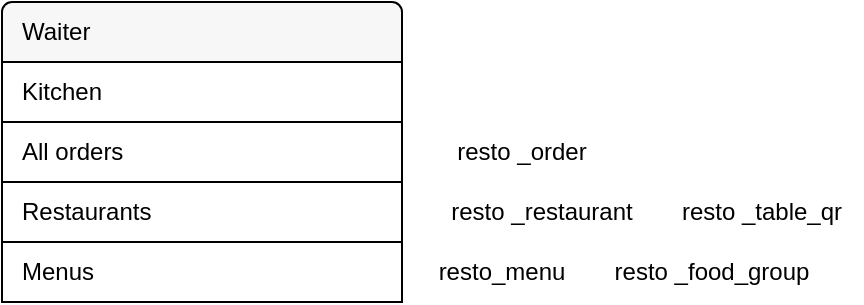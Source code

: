 <mxfile version="22.1.17" type="github" pages="2">
  <diagram name="Restaurant" id="C-jYXIoTOcxqAW46k9Y1">
    <mxGraphModel dx="819" dy="461" grid="1" gridSize="10" guides="1" tooltips="1" connect="1" arrows="1" fold="1" page="1" pageScale="1" pageWidth="1169" pageHeight="827" math="0" shadow="0">
      <root>
        <mxCell id="0" />
        <mxCell id="1" parent="0" />
        <mxCell id="tMLiEnjQ_pg0QaTbAvHz-10" value="Restaurants" style="strokeColor=inherit;fillColor=inherit;gradientColor=inherit;fontColor=inherit;html=1;shadow=0;dashed=0;perimeter=none;whiteSpace=wrap;resizeWidth=1;align=left;spacing=10;" parent="1" vertex="1">
          <mxGeometry x="280" y="220" width="200" height="30" as="geometry" />
        </mxCell>
        <mxCell id="tMLiEnjQ_pg0QaTbAvHz-8" value="Menus" style="strokeColor=inherit;fillColor=inherit;gradientColor=inherit;fontColor=inherit;html=1;shadow=0;dashed=0;perimeter=none;whiteSpace=wrap;resizeWidth=1;align=left;spacing=10;" parent="1" vertex="1">
          <mxGeometry x="280" y="250" width="200" height="30" as="geometry" />
        </mxCell>
        <mxCell id="tMLiEnjQ_pg0QaTbAvHz-2" value="Waiter" style="html=1;shadow=0;dashed=0;shape=mxgraph.bootstrap.topButton;strokeColor=inherit;fillColor=#F7F7F7;rSize=5;perimeter=none;whiteSpace=wrap;resizeWidth=1;align=left;spacing=10;" parent="1" vertex="1">
          <mxGeometry x="280" y="130" width="200" height="30" as="geometry" />
        </mxCell>
        <mxCell id="tMLiEnjQ_pg0QaTbAvHz-12" value="All orders" style="strokeColor=inherit;fillColor=inherit;gradientColor=inherit;fontColor=inherit;html=1;shadow=0;dashed=0;perimeter=none;whiteSpace=wrap;resizeWidth=1;align=left;spacing=10;" parent="1" vertex="1">
          <mxGeometry x="280" y="190" width="200" height="30" as="geometry" />
        </mxCell>
        <mxCell id="tMLiEnjQ_pg0QaTbAvHz-13" value="Kitchen" style="strokeColor=inherit;fillColor=inherit;gradientColor=inherit;fontColor=inherit;html=1;shadow=0;dashed=0;perimeter=none;whiteSpace=wrap;resizeWidth=1;align=left;spacing=10;" parent="1" vertex="1">
          <mxGeometry x="280" y="160" width="200" height="30" as="geometry" />
        </mxCell>
        <mxCell id="M2RvBz-x6B5rMt0MRq4d-1" value="resto_menu" style="text;html=1;strokeColor=none;fillColor=none;align=center;verticalAlign=middle;whiteSpace=wrap;rounded=0;" vertex="1" parent="1">
          <mxGeometry x="500" y="250" width="60" height="30" as="geometry" />
        </mxCell>
        <mxCell id="M2RvBz-x6B5rMt0MRq4d-2" value="resto _food_group" style="text;html=1;strokeColor=none;fillColor=none;align=center;verticalAlign=middle;whiteSpace=wrap;rounded=0;" vertex="1" parent="1">
          <mxGeometry x="560" y="250" width="150" height="30" as="geometry" />
        </mxCell>
        <mxCell id="M2RvBz-x6B5rMt0MRq4d-3" value="resto _restaurant" style="text;html=1;strokeColor=none;fillColor=none;align=center;verticalAlign=middle;whiteSpace=wrap;rounded=0;" vertex="1" parent="1">
          <mxGeometry x="500" y="220" width="100" height="30" as="geometry" />
        </mxCell>
        <mxCell id="M2RvBz-x6B5rMt0MRq4d-4" value="resto _table_qr" style="text;html=1;strokeColor=none;fillColor=none;align=center;verticalAlign=middle;whiteSpace=wrap;rounded=0;" vertex="1" parent="1">
          <mxGeometry x="610" y="220" width="100" height="30" as="geometry" />
        </mxCell>
        <mxCell id="M2RvBz-x6B5rMt0MRq4d-5" value="resto _order" style="text;html=1;strokeColor=none;fillColor=none;align=center;verticalAlign=middle;whiteSpace=wrap;rounded=0;" vertex="1" parent="1">
          <mxGeometry x="490" y="190" width="100" height="30" as="geometry" />
        </mxCell>
      </root>
    </mxGraphModel>
  </diagram>
  <diagram id="FE7YLGdaCPMm5ceMD8bA" name="menus">
    <mxGraphModel dx="954" dy="696" grid="1" gridSize="10" guides="1" tooltips="1" connect="1" arrows="1" fold="1" page="1" pageScale="1" pageWidth="1169" pageHeight="827" math="0" shadow="0">
      <root>
        <mxCell id="0" />
        <mxCell id="1" parent="0" />
      </root>
    </mxGraphModel>
  </diagram>
</mxfile>

